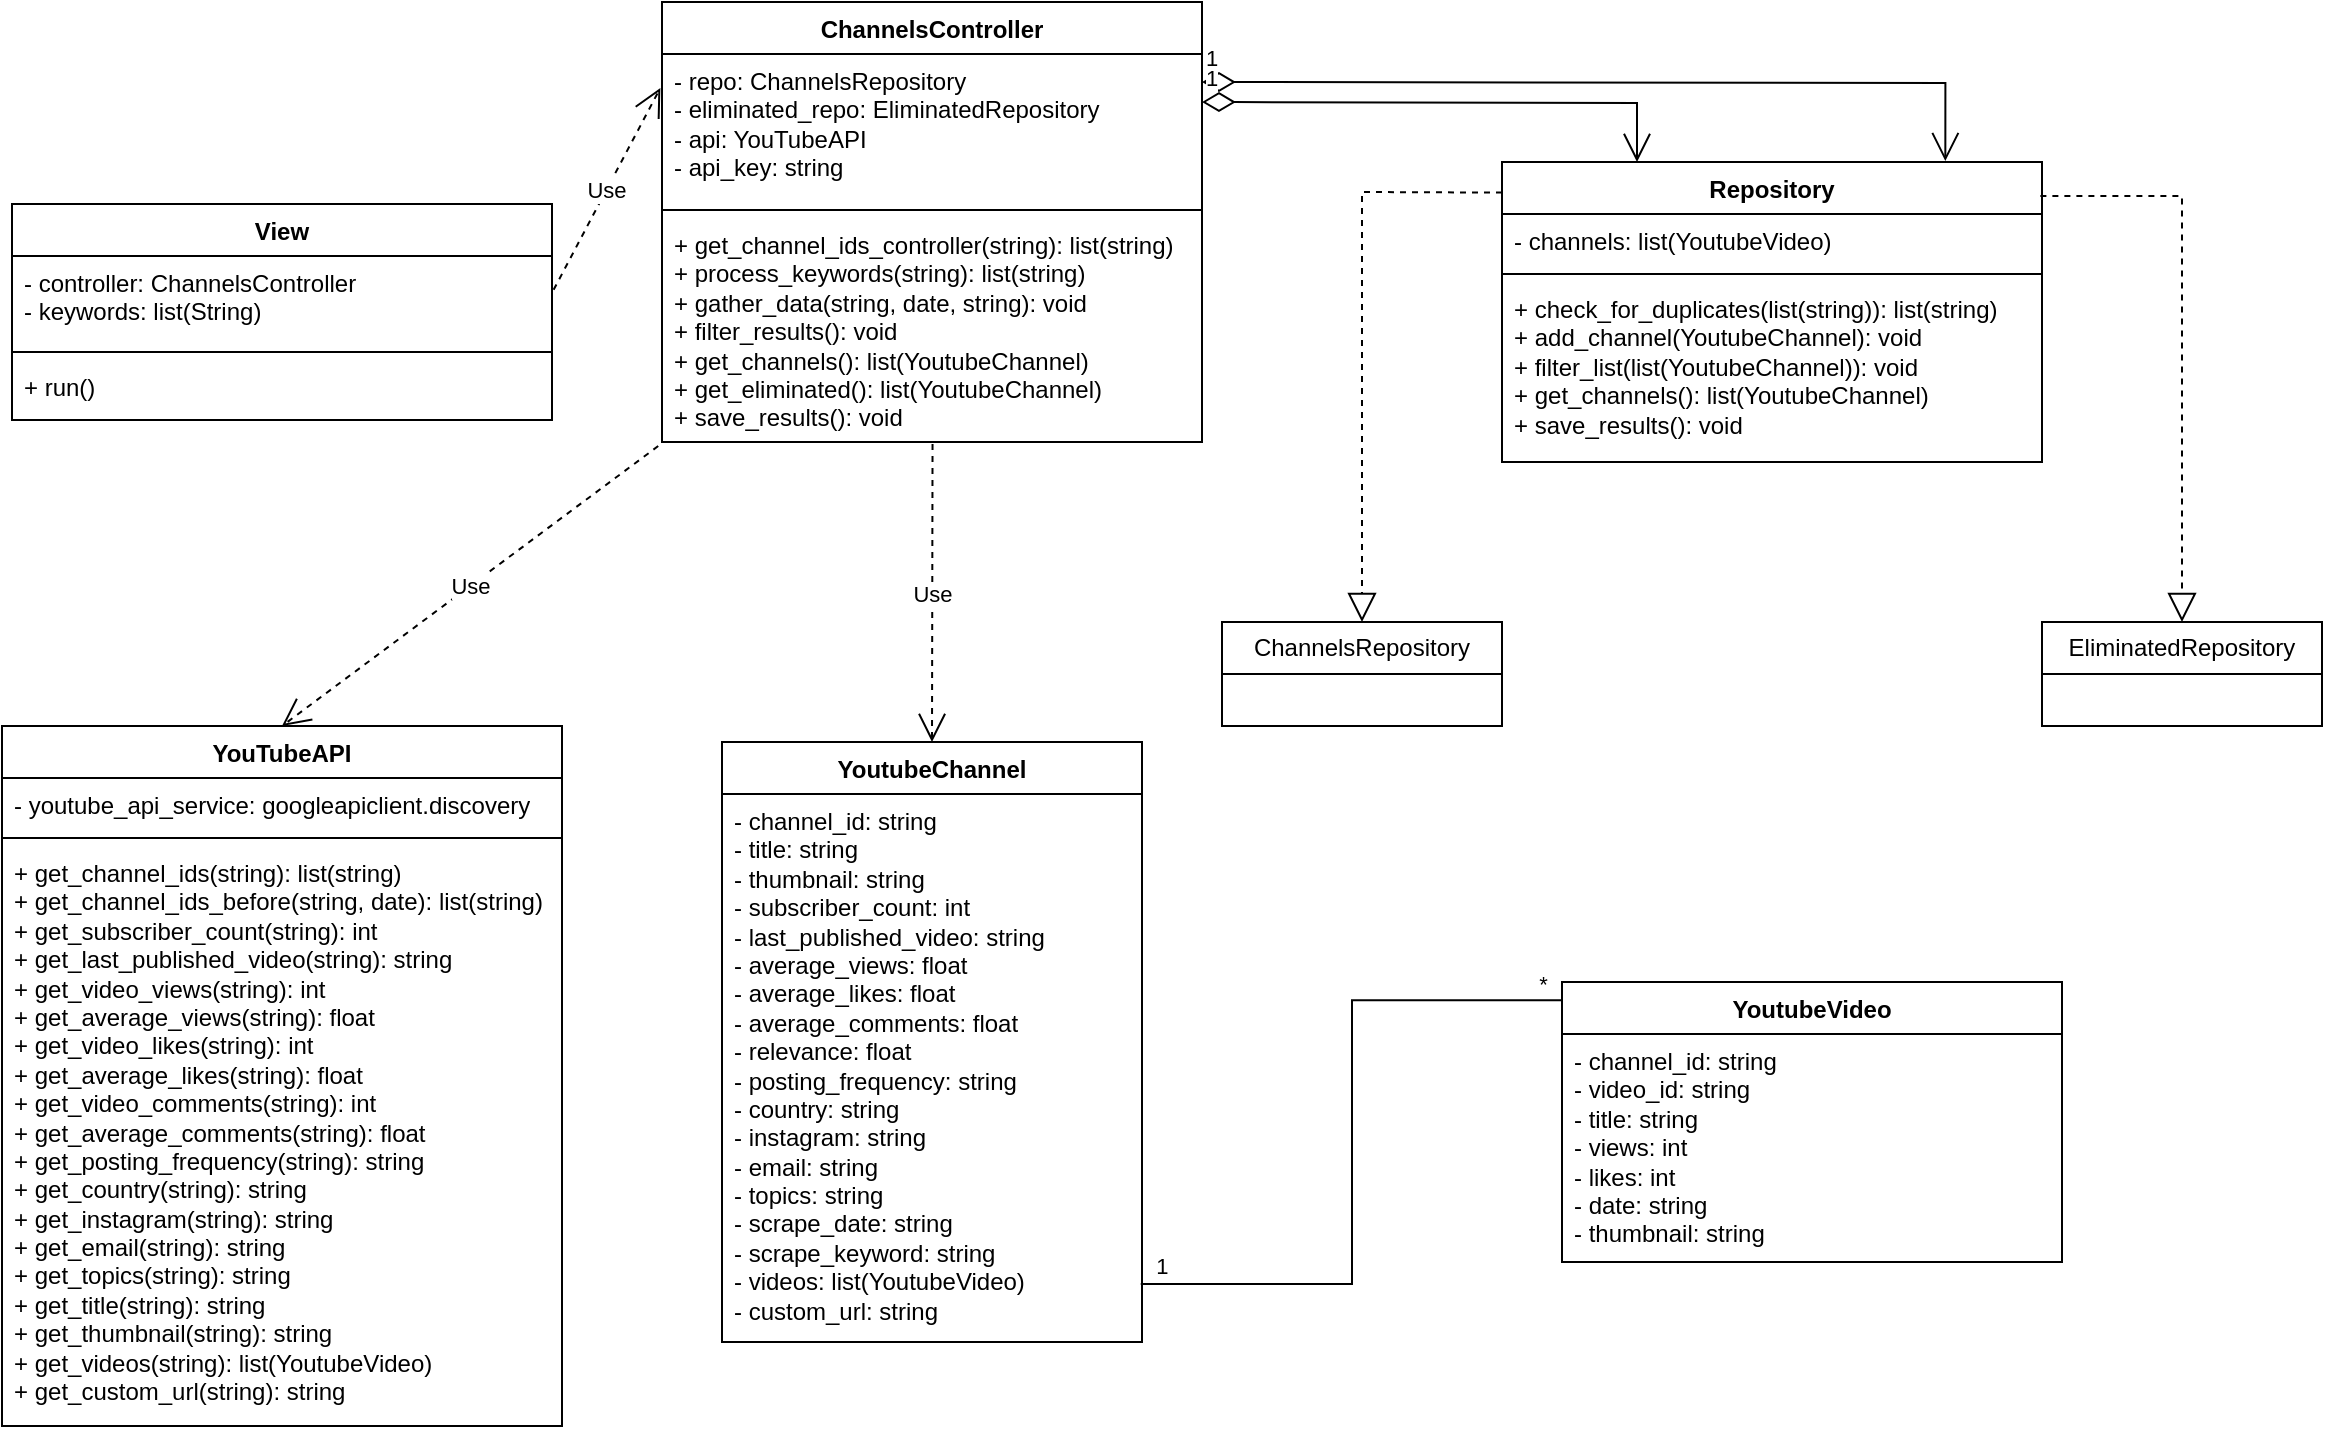 <mxfile version="21.3.4" type="github">
  <diagram id="C5RBs43oDa-KdzZeNtuy" name="Page-1">
    <mxGraphModel dx="1793" dy="995" grid="1" gridSize="10" guides="1" tooltips="1" connect="1" arrows="1" fold="1" page="1" pageScale="1" pageWidth="827" pageHeight="1169" math="0" shadow="0">
      <root>
        <mxCell id="WIyWlLk6GJQsqaUBKTNV-0" />
        <mxCell id="WIyWlLk6GJQsqaUBKTNV-1" parent="WIyWlLk6GJQsqaUBKTNV-0" />
        <mxCell id="UEXLUlPenu7wnUoc71qz-4" value="YoutubeChannel" style="swimlane;fontStyle=1;align=center;verticalAlign=top;childLayout=stackLayout;horizontal=1;startSize=26;horizontalStack=0;resizeParent=1;resizeParentMax=0;resizeLast=0;collapsible=1;marginBottom=0;whiteSpace=wrap;html=1;" parent="WIyWlLk6GJQsqaUBKTNV-1" vertex="1">
          <mxGeometry x="510" y="410" width="210" height="300" as="geometry" />
        </mxCell>
        <mxCell id="UEXLUlPenu7wnUoc71qz-5" value="- channel_id: string&lt;br&gt;- title: string&lt;br&gt;- thumbnail: string&lt;br&gt;- subscriber_count: int&lt;br&gt;- last_published_video: string&lt;br&gt;- average_views: float&lt;br&gt;- average_likes: float&lt;br&gt;- average_comments: float&lt;br&gt;- relevance: float&lt;br&gt;- posting_frequency: string&lt;br&gt;- country: string&lt;br&gt;- instagram: string&lt;br&gt;- email: string&lt;br&gt;- topics: string&lt;br&gt;- scrape_date: string&lt;br&gt;- scrape_keyword: string&lt;br&gt;- videos: list(YoutubeVideo)&lt;br&gt;- custom_url: string" style="text;strokeColor=none;fillColor=none;align=left;verticalAlign=top;spacingLeft=4;spacingRight=4;overflow=hidden;rotatable=0;points=[[0,0.5],[1,0.5]];portConstraint=eastwest;whiteSpace=wrap;html=1;" parent="UEXLUlPenu7wnUoc71qz-4" vertex="1">
          <mxGeometry y="26" width="210" height="274" as="geometry" />
        </mxCell>
        <mxCell id="UEXLUlPenu7wnUoc71qz-9" value="YoutubeVideo&lt;br&gt;" style="swimlane;fontStyle=1;align=center;verticalAlign=top;childLayout=stackLayout;horizontal=1;startSize=26;horizontalStack=0;resizeParent=1;resizeParentMax=0;resizeLast=0;collapsible=1;marginBottom=0;whiteSpace=wrap;html=1;" parent="WIyWlLk6GJQsqaUBKTNV-1" vertex="1">
          <mxGeometry x="930" y="530" width="250" height="140" as="geometry" />
        </mxCell>
        <mxCell id="UEXLUlPenu7wnUoc71qz-10" value="- channel_id: string&lt;br&gt;- video_id: string&lt;br&gt;- title: string&lt;br&gt;- views: int&lt;br&gt;- likes: int&lt;br&gt;- date: string&lt;br&gt;- thumbnail: string" style="text;strokeColor=none;fillColor=none;align=left;verticalAlign=top;spacingLeft=4;spacingRight=4;overflow=hidden;rotatable=0;points=[[0,0.5],[1,0.5]];portConstraint=eastwest;whiteSpace=wrap;html=1;" parent="UEXLUlPenu7wnUoc71qz-9" vertex="1">
          <mxGeometry y="26" width="250" height="114" as="geometry" />
        </mxCell>
        <mxCell id="UEXLUlPenu7wnUoc71qz-11" value="" style="line;strokeWidth=1;fillColor=none;align=left;verticalAlign=middle;spacingTop=-1;spacingLeft=3;spacingRight=3;rotatable=0;labelPosition=right;points=[];portConstraint=eastwest;strokeColor=inherit;" parent="UEXLUlPenu7wnUoc71qz-9" vertex="1">
          <mxGeometry y="140" width="250" as="geometry" />
        </mxCell>
        <mxCell id="UEXLUlPenu7wnUoc71qz-14" value="" style="endArrow=none;html=1;edgeStyle=orthogonalEdgeStyle;rounded=0;entryX=0;entryY=0.065;entryDx=0;entryDy=0;entryPerimeter=0;exitX=0.997;exitY=0.894;exitDx=0;exitDy=0;exitPerimeter=0;" parent="WIyWlLk6GJQsqaUBKTNV-1" source="UEXLUlPenu7wnUoc71qz-5" target="UEXLUlPenu7wnUoc71qz-9" edge="1">
          <mxGeometry relative="1" as="geometry">
            <mxPoint x="791" y="660" as="sourcePoint" />
            <mxPoint x="920" y="691" as="targetPoint" />
          </mxGeometry>
        </mxCell>
        <mxCell id="UEXLUlPenu7wnUoc71qz-15" value="&amp;nbsp; 1" style="edgeLabel;resizable=0;html=1;align=left;verticalAlign=bottom;" parent="UEXLUlPenu7wnUoc71qz-14" connectable="0" vertex="1">
          <mxGeometry x="-1" relative="1" as="geometry" />
        </mxCell>
        <mxCell id="UEXLUlPenu7wnUoc71qz-16" value="*&amp;nbsp;&amp;nbsp;" style="edgeLabel;resizable=0;html=1;align=right;verticalAlign=bottom;" parent="UEXLUlPenu7wnUoc71qz-14" connectable="0" vertex="1">
          <mxGeometry x="1" relative="1" as="geometry" />
        </mxCell>
        <mxCell id="UEXLUlPenu7wnUoc71qz-18" value="YouTubeAPI" style="swimlane;fontStyle=1;align=center;verticalAlign=top;childLayout=stackLayout;horizontal=1;startSize=26;horizontalStack=0;resizeParent=1;resizeParentMax=0;resizeLast=0;collapsible=1;marginBottom=0;whiteSpace=wrap;html=1;" parent="WIyWlLk6GJQsqaUBKTNV-1" vertex="1">
          <mxGeometry x="150" y="402" width="280" height="350" as="geometry" />
        </mxCell>
        <mxCell id="UEXLUlPenu7wnUoc71qz-19" value="- youtube_api_service:&amp;nbsp;googleapiclient.discovery" style="text;strokeColor=none;fillColor=none;align=left;verticalAlign=top;spacingLeft=4;spacingRight=4;overflow=hidden;rotatable=0;points=[[0,0.5],[1,0.5]];portConstraint=eastwest;whiteSpace=wrap;html=1;" parent="UEXLUlPenu7wnUoc71qz-18" vertex="1">
          <mxGeometry y="26" width="280" height="26" as="geometry" />
        </mxCell>
        <mxCell id="UEXLUlPenu7wnUoc71qz-20" value="" style="line;strokeWidth=1;fillColor=none;align=left;verticalAlign=middle;spacingTop=-1;spacingLeft=3;spacingRight=3;rotatable=0;labelPosition=right;points=[];portConstraint=eastwest;strokeColor=inherit;" parent="UEXLUlPenu7wnUoc71qz-18" vertex="1">
          <mxGeometry y="52" width="280" height="8" as="geometry" />
        </mxCell>
        <mxCell id="UEXLUlPenu7wnUoc71qz-21" value="+&amp;nbsp;get_channel_ids&lt;span style=&quot;background-color: initial;&quot;&gt;(string): list(string)&lt;br&gt;&lt;/span&gt;+&amp;nbsp;get_channel_ids_before(string, date): list(string)&lt;br&gt;+&amp;nbsp;get_subscriber_count(string): int&lt;br&gt;+&amp;nbsp;get_last_published_video(string): string&lt;br&gt;+&amp;nbsp;get_video_views(string): int&lt;br&gt;+&amp;nbsp;get_average_views(string): float&lt;br&gt;+ get_video_likes(string): int&lt;br&gt;+&amp;nbsp;get_average_likes(string): float&lt;br&gt;+&amp;nbsp;get_video_comments(string): int&lt;br&gt;+ get_average_comments(string): float&lt;br&gt;+&amp;nbsp;get_posting_frequency(string): string&lt;br&gt;+&amp;nbsp;get_country(string): string&lt;br&gt;+&amp;nbsp;get_instagram(string): string&lt;br&gt;+&amp;nbsp;get_email(string): string&lt;br&gt;+ get_topics(string): string&lt;br&gt;+ get_title(string): string&lt;br&gt;+ get_thumbnail(string): string&lt;br&gt;+&amp;nbsp;get_videos(string): list(YoutubeVideo)&lt;br&gt;+&amp;nbsp;get_custom_url(string): string&lt;span style=&quot;background-color: initial;&quot;&gt;&lt;br&gt;&lt;/span&gt;" style="text;strokeColor=none;fillColor=none;align=left;verticalAlign=top;spacingLeft=4;spacingRight=4;overflow=hidden;rotatable=0;points=[[0,0.5],[1,0.5]];portConstraint=eastwest;whiteSpace=wrap;html=1;" parent="UEXLUlPenu7wnUoc71qz-18" vertex="1">
          <mxGeometry y="60" width="280" height="290" as="geometry" />
        </mxCell>
        <mxCell id="Ycr7JRSQ8kE74S5HEDjc-0" value="ChannelsController" style="swimlane;fontStyle=1;align=center;verticalAlign=top;childLayout=stackLayout;horizontal=1;startSize=26;horizontalStack=0;resizeParent=1;resizeParentMax=0;resizeLast=0;collapsible=1;marginBottom=0;whiteSpace=wrap;html=1;" parent="WIyWlLk6GJQsqaUBKTNV-1" vertex="1">
          <mxGeometry x="480" y="40" width="270" height="220" as="geometry" />
        </mxCell>
        <mxCell id="Ycr7JRSQ8kE74S5HEDjc-1" value="- repo: ChannelsRepository&lt;br&gt;- eliminated_repo: EliminatedRepository&lt;br&gt;- api: YouTubeAPI&lt;br&gt;- api_key: string" style="text;strokeColor=none;fillColor=none;align=left;verticalAlign=top;spacingLeft=4;spacingRight=4;overflow=hidden;rotatable=0;points=[[0,0.5],[1,0.5]];portConstraint=eastwest;whiteSpace=wrap;html=1;" parent="Ycr7JRSQ8kE74S5HEDjc-0" vertex="1">
          <mxGeometry y="26" width="270" height="74" as="geometry" />
        </mxCell>
        <mxCell id="Ycr7JRSQ8kE74S5HEDjc-2" value="" style="line;strokeWidth=1;fillColor=none;align=left;verticalAlign=middle;spacingTop=-1;spacingLeft=3;spacingRight=3;rotatable=0;labelPosition=right;points=[];portConstraint=eastwest;strokeColor=inherit;" parent="Ycr7JRSQ8kE74S5HEDjc-0" vertex="1">
          <mxGeometry y="100" width="270" height="8" as="geometry" />
        </mxCell>
        <mxCell id="Ycr7JRSQ8kE74S5HEDjc-3" value="+&amp;nbsp;get_channel_ids_controller(string): list(string)&lt;br&gt;+&amp;nbsp;process_keywords(string): list(string)&lt;br&gt;+&amp;nbsp;gather_data(string, date, string): void&lt;br&gt;+ filter_results(): void&lt;br&gt;+&amp;nbsp;get_channels(): list(YoutubeChannel)&lt;br&gt;+ get_eliminated(): list(YoutubeChannel)&lt;br&gt;+&amp;nbsp;save_results(): void" style="text;strokeColor=none;fillColor=none;align=left;verticalAlign=top;spacingLeft=4;spacingRight=4;overflow=hidden;rotatable=0;points=[[0,0.5],[1,0.5]];portConstraint=eastwest;whiteSpace=wrap;html=1;" parent="Ycr7JRSQ8kE74S5HEDjc-0" vertex="1">
          <mxGeometry y="108" width="270" height="112" as="geometry" />
        </mxCell>
        <mxCell id="Ycr7JRSQ8kE74S5HEDjc-7" value="Repository&lt;br&gt;" style="swimlane;fontStyle=1;align=center;verticalAlign=top;childLayout=stackLayout;horizontal=1;startSize=26;horizontalStack=0;resizeParent=1;resizeParentMax=0;resizeLast=0;collapsible=1;marginBottom=0;whiteSpace=wrap;html=1;" parent="WIyWlLk6GJQsqaUBKTNV-1" vertex="1">
          <mxGeometry x="900" y="120" width="270" height="150" as="geometry" />
        </mxCell>
        <mxCell id="Ycr7JRSQ8kE74S5HEDjc-8" value="- channels: list(YoutubeVideo)" style="text;strokeColor=none;fillColor=none;align=left;verticalAlign=top;spacingLeft=4;spacingRight=4;overflow=hidden;rotatable=0;points=[[0,0.5],[1,0.5]];portConstraint=eastwest;whiteSpace=wrap;html=1;" parent="Ycr7JRSQ8kE74S5HEDjc-7" vertex="1">
          <mxGeometry y="26" width="270" height="26" as="geometry" />
        </mxCell>
        <mxCell id="Ycr7JRSQ8kE74S5HEDjc-9" value="" style="line;strokeWidth=1;fillColor=none;align=left;verticalAlign=middle;spacingTop=-1;spacingLeft=3;spacingRight=3;rotatable=0;labelPosition=right;points=[];portConstraint=eastwest;strokeColor=inherit;" parent="Ycr7JRSQ8kE74S5HEDjc-7" vertex="1">
          <mxGeometry y="52" width="270" height="8" as="geometry" />
        </mxCell>
        <mxCell id="Ycr7JRSQ8kE74S5HEDjc-10" value="+ check_for_duplicates(list(string)): list(string)&lt;br&gt;+&amp;nbsp;add_channel(YoutubeChannel): void&lt;br&gt;+ filter_list(list(YoutubeChannel)): void&lt;br&gt;+&amp;nbsp;get_channels(): list(YoutubeChannel)&lt;br&gt;+ save_results(): void" style="text;strokeColor=none;fillColor=none;align=left;verticalAlign=top;spacingLeft=4;spacingRight=4;overflow=hidden;rotatable=0;points=[[0,0.5],[1,0.5]];portConstraint=eastwest;whiteSpace=wrap;html=1;" parent="Ycr7JRSQ8kE74S5HEDjc-7" vertex="1">
          <mxGeometry y="60" width="270" height="90" as="geometry" />
        </mxCell>
        <mxCell id="Ycr7JRSQ8kE74S5HEDjc-11" value="ChannelsRepository" style="swimlane;fontStyle=0;childLayout=stackLayout;horizontal=1;startSize=26;fillColor=none;horizontalStack=0;resizeParent=1;resizeParentMax=0;resizeLast=0;collapsible=1;marginBottom=0;whiteSpace=wrap;html=1;" parent="WIyWlLk6GJQsqaUBKTNV-1" vertex="1">
          <mxGeometry x="760" y="350" width="140" height="52" as="geometry" />
        </mxCell>
        <mxCell id="Ycr7JRSQ8kE74S5HEDjc-15" value="EliminatedRepository" style="swimlane;fontStyle=0;childLayout=stackLayout;horizontal=1;startSize=26;fillColor=none;horizontalStack=0;resizeParent=1;resizeParentMax=0;resizeLast=0;collapsible=1;marginBottom=0;whiteSpace=wrap;html=1;" parent="WIyWlLk6GJQsqaUBKTNV-1" vertex="1">
          <mxGeometry x="1170" y="350" width="140" height="52" as="geometry" />
        </mxCell>
        <mxCell id="Ycr7JRSQ8kE74S5HEDjc-25" value="" style="endArrow=block;dashed=1;endFill=0;endSize=12;html=1;rounded=0;entryX=0.5;entryY=0;entryDx=0;entryDy=0;exitX=0.997;exitY=0.113;exitDx=0;exitDy=0;exitPerimeter=0;" parent="WIyWlLk6GJQsqaUBKTNV-1" source="Ycr7JRSQ8kE74S5HEDjc-7" target="Ycr7JRSQ8kE74S5HEDjc-15" edge="1">
          <mxGeometry width="160" relative="1" as="geometry">
            <mxPoint x="1170" y="159.58" as="sourcePoint" />
            <mxPoint x="1330" y="159.58" as="targetPoint" />
            <Array as="points">
              <mxPoint x="1240" y="137" />
            </Array>
          </mxGeometry>
        </mxCell>
        <mxCell id="Ycr7JRSQ8kE74S5HEDjc-16" value="" style="endArrow=block;dashed=1;endFill=0;endSize=12;html=1;rounded=0;entryX=0.5;entryY=0;entryDx=0;entryDy=0;exitX=0;exitY=0.102;exitDx=0;exitDy=0;exitPerimeter=0;" parent="WIyWlLk6GJQsqaUBKTNV-1" source="Ycr7JRSQ8kE74S5HEDjc-7" target="Ycr7JRSQ8kE74S5HEDjc-11" edge="1">
          <mxGeometry width="160" relative="1" as="geometry">
            <mxPoint x="900" y="150" as="sourcePoint" />
            <mxPoint x="1060" y="150" as="targetPoint" />
            <Array as="points">
              <mxPoint x="830" y="135" />
            </Array>
          </mxGeometry>
        </mxCell>
        <mxCell id="Ycr7JRSQ8kE74S5HEDjc-26" value="1" style="endArrow=open;html=1;endSize=12;startArrow=diamondThin;startSize=14;startFill=0;edgeStyle=orthogonalEdgeStyle;align=left;verticalAlign=bottom;rounded=0;entryX=0.821;entryY=-0.003;entryDx=0;entryDy=0;entryPerimeter=0;" parent="WIyWlLk6GJQsqaUBKTNV-1" target="Ycr7JRSQ8kE74S5HEDjc-7" edge="1">
          <mxGeometry x="-1" y="3" relative="1" as="geometry">
            <mxPoint x="750" y="80" as="sourcePoint" />
            <mxPoint x="910" y="80" as="targetPoint" />
          </mxGeometry>
        </mxCell>
        <mxCell id="Ycr7JRSQ8kE74S5HEDjc-28" value="1" style="endArrow=open;html=1;endSize=12;startArrow=diamondThin;startSize=14;startFill=0;edgeStyle=orthogonalEdgeStyle;align=left;verticalAlign=bottom;rounded=0;entryX=0.25;entryY=0;entryDx=0;entryDy=0;" parent="WIyWlLk6GJQsqaUBKTNV-1" target="Ycr7JRSQ8kE74S5HEDjc-7" edge="1">
          <mxGeometry x="-1" y="3" relative="1" as="geometry">
            <mxPoint x="750" y="90" as="sourcePoint" />
            <mxPoint x="1200" y="110" as="targetPoint" />
          </mxGeometry>
        </mxCell>
        <mxCell id="Ycr7JRSQ8kE74S5HEDjc-30" value="Use" style="endArrow=open;endSize=12;dashed=1;html=1;rounded=0;exitX=-0.007;exitY=1.018;exitDx=0;exitDy=0;exitPerimeter=0;entryX=0.5;entryY=0;entryDx=0;entryDy=0;" parent="WIyWlLk6GJQsqaUBKTNV-1" source="Ycr7JRSQ8kE74S5HEDjc-3" target="UEXLUlPenu7wnUoc71qz-18" edge="1">
          <mxGeometry width="160" relative="1" as="geometry">
            <mxPoint x="570" y="-40" as="sourcePoint" />
            <mxPoint x="730" y="-40" as="targetPoint" />
            <Array as="points" />
          </mxGeometry>
        </mxCell>
        <mxCell id="Ycr7JRSQ8kE74S5HEDjc-31" value="Use" style="endArrow=open;endSize=12;dashed=1;html=1;rounded=0;entryX=0.5;entryY=0;entryDx=0;entryDy=0;exitX=0.501;exitY=1.009;exitDx=0;exitDy=0;exitPerimeter=0;" parent="WIyWlLk6GJQsqaUBKTNV-1" source="Ycr7JRSQ8kE74S5HEDjc-3" target="UEXLUlPenu7wnUoc71qz-4" edge="1">
          <mxGeometry width="160" relative="1" as="geometry">
            <mxPoint x="615" y="270" as="sourcePoint" />
            <mxPoint x="690" y="500" as="targetPoint" />
          </mxGeometry>
        </mxCell>
        <mxCell id="YWBm-wr8wPyYhC4qBQpi-0" value="View" style="swimlane;fontStyle=1;align=center;verticalAlign=top;childLayout=stackLayout;horizontal=1;startSize=26;horizontalStack=0;resizeParent=1;resizeParentMax=0;resizeLast=0;collapsible=1;marginBottom=0;whiteSpace=wrap;html=1;" vertex="1" parent="WIyWlLk6GJQsqaUBKTNV-1">
          <mxGeometry x="155" y="141" width="270" height="108" as="geometry" />
        </mxCell>
        <mxCell id="YWBm-wr8wPyYhC4qBQpi-1" value="- controller: ChannelsController&lt;br&gt;- keywords: list(String)" style="text;strokeColor=none;fillColor=none;align=left;verticalAlign=top;spacingLeft=4;spacingRight=4;overflow=hidden;rotatable=0;points=[[0,0.5],[1,0.5]];portConstraint=eastwest;whiteSpace=wrap;html=1;" vertex="1" parent="YWBm-wr8wPyYhC4qBQpi-0">
          <mxGeometry y="26" width="270" height="44" as="geometry" />
        </mxCell>
        <mxCell id="YWBm-wr8wPyYhC4qBQpi-2" value="" style="line;strokeWidth=1;fillColor=none;align=left;verticalAlign=middle;spacingTop=-1;spacingLeft=3;spacingRight=3;rotatable=0;labelPosition=right;points=[];portConstraint=eastwest;strokeColor=inherit;" vertex="1" parent="YWBm-wr8wPyYhC4qBQpi-0">
          <mxGeometry y="70" width="270" height="8" as="geometry" />
        </mxCell>
        <mxCell id="YWBm-wr8wPyYhC4qBQpi-3" value="+ run()" style="text;strokeColor=none;fillColor=none;align=left;verticalAlign=top;spacingLeft=4;spacingRight=4;overflow=hidden;rotatable=0;points=[[0,0.5],[1,0.5]];portConstraint=eastwest;whiteSpace=wrap;html=1;" vertex="1" parent="YWBm-wr8wPyYhC4qBQpi-0">
          <mxGeometry y="78" width="270" height="30" as="geometry" />
        </mxCell>
        <mxCell id="YWBm-wr8wPyYhC4qBQpi-4" value="Use" style="endArrow=open;endSize=12;dashed=1;html=1;rounded=0;exitX=1.003;exitY=0.384;exitDx=0;exitDy=0;entryX=-0.003;entryY=0.229;entryDx=0;entryDy=0;entryPerimeter=0;exitPerimeter=0;" edge="1" parent="WIyWlLk6GJQsqaUBKTNV-1" source="YWBm-wr8wPyYhC4qBQpi-1" target="Ycr7JRSQ8kE74S5HEDjc-1">
          <mxGeometry width="160" relative="1" as="geometry">
            <mxPoint x="488" y="272" as="sourcePoint" />
            <mxPoint x="430" y="103" as="targetPoint" />
            <Array as="points" />
          </mxGeometry>
        </mxCell>
      </root>
    </mxGraphModel>
  </diagram>
</mxfile>
